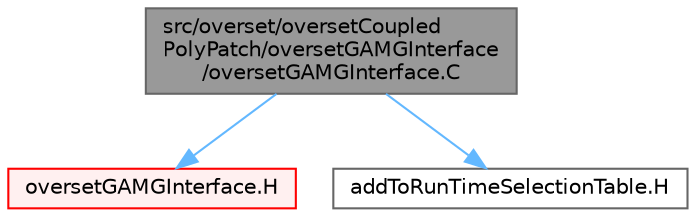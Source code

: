 digraph "src/overset/oversetCoupledPolyPatch/oversetGAMGInterface/oversetGAMGInterface.C"
{
 // LATEX_PDF_SIZE
  bgcolor="transparent";
  edge [fontname=Helvetica,fontsize=10,labelfontname=Helvetica,labelfontsize=10];
  node [fontname=Helvetica,fontsize=10,shape=box,height=0.2,width=0.4];
  Node1 [id="Node000001",label="src/overset/oversetCoupled\lPolyPatch/oversetGAMGInterface\l/oversetGAMGInterface.C",height=0.2,width=0.4,color="gray40", fillcolor="grey60", style="filled", fontcolor="black",tooltip=" "];
  Node1 -> Node2 [id="edge1_Node000001_Node000002",color="steelblue1",style="solid",tooltip=" "];
  Node2 [id="Node000002",label="oversetGAMGInterface.H",height=0.2,width=0.4,color="red", fillcolor="#FFF0F0", style="filled",URL="$oversetGAMGInterface_8H.html",tooltip=" "];
  Node1 -> Node216 [id="edge2_Node000001_Node000216",color="steelblue1",style="solid",tooltip=" "];
  Node216 [id="Node000216",label="addToRunTimeSelectionTable.H",height=0.2,width=0.4,color="grey40", fillcolor="white", style="filled",URL="$addToRunTimeSelectionTable_8H.html",tooltip="Macros for easy insertion into run-time selection tables."];
}
